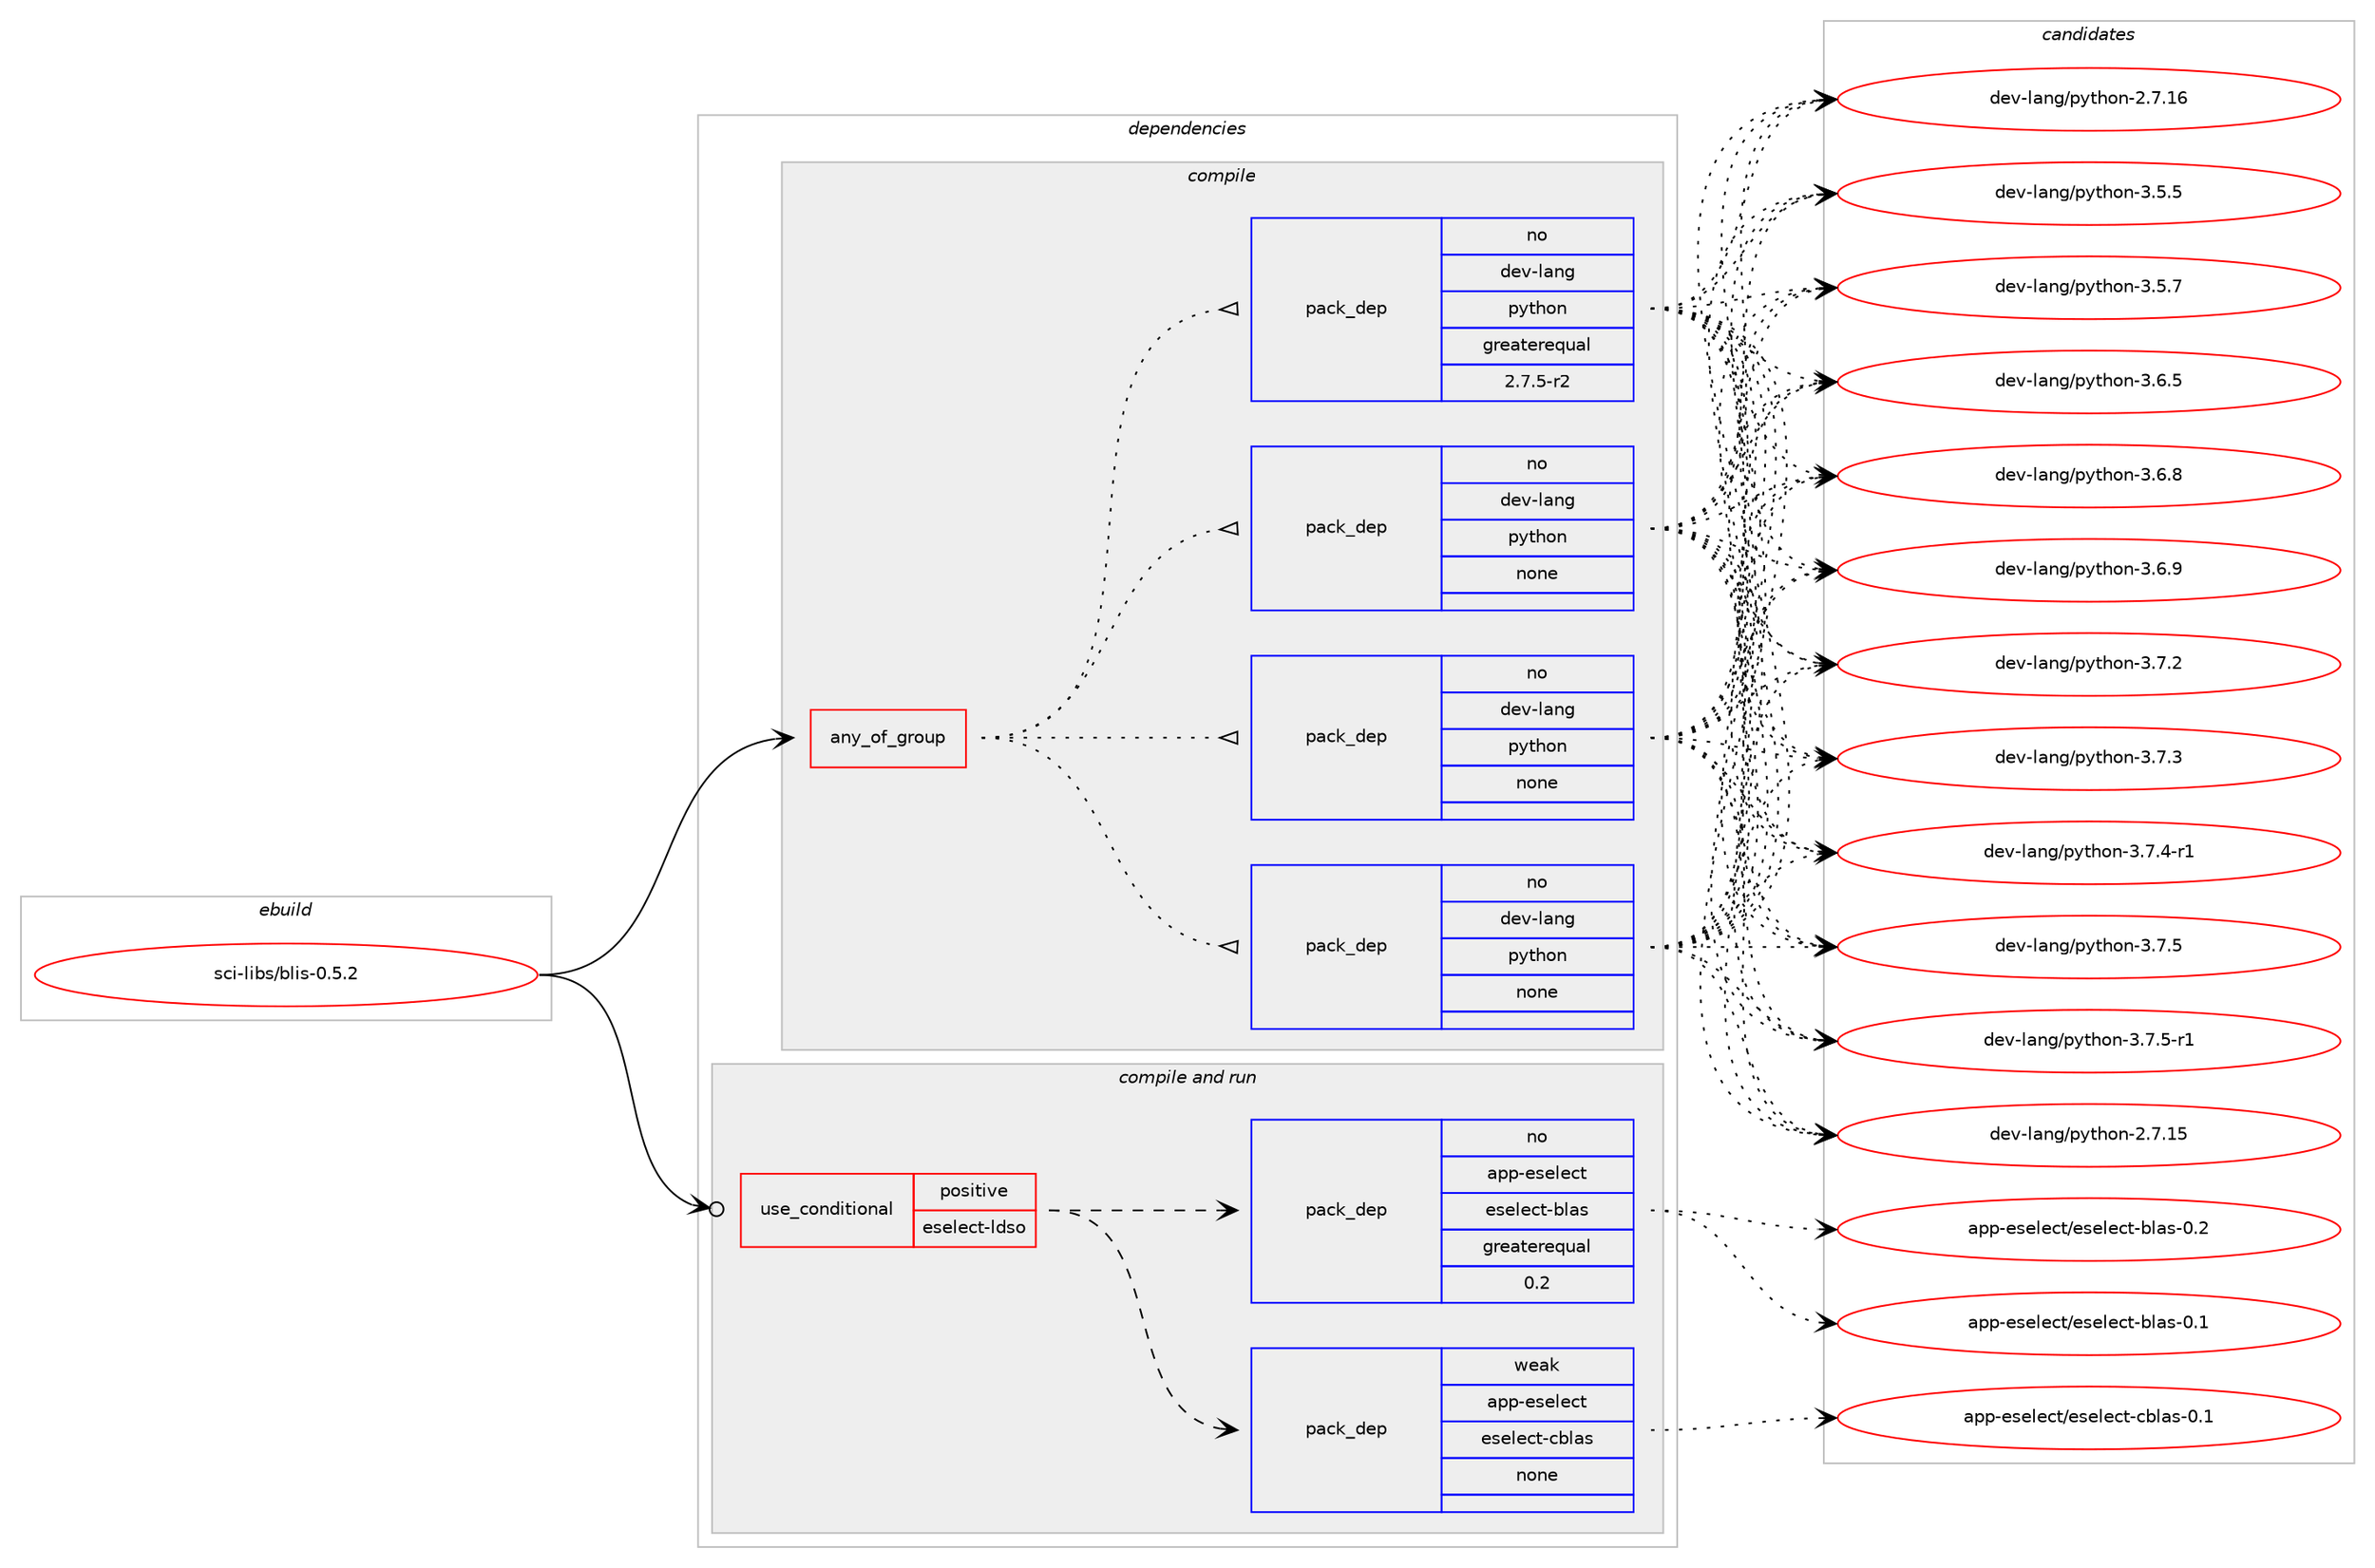 digraph prolog {

# *************
# Graph options
# *************

newrank=true;
concentrate=true;
compound=true;
graph [rankdir=LR,fontname=Helvetica,fontsize=10,ranksep=1.5];#, ranksep=2.5, nodesep=0.2];
edge  [arrowhead=vee];
node  [fontname=Helvetica,fontsize=10];

# **********
# The ebuild
# **********

subgraph cluster_leftcol {
color=gray;
rank=same;
label=<<i>ebuild</i>>;
id [label="sci-libs/blis-0.5.2", color=red, width=4, href="../sci-libs/blis-0.5.2.svg"];
}

# ****************
# The dependencies
# ****************

subgraph cluster_midcol {
color=gray;
label=<<i>dependencies</i>>;
subgraph cluster_compile {
fillcolor="#eeeeee";
style=filled;
label=<<i>compile</i>>;
subgraph any14594 {
dependency855811 [label=<<TABLE BORDER="0" CELLBORDER="1" CELLSPACING="0" CELLPADDING="4"><TR><TD CELLPADDING="10">any_of_group</TD></TR></TABLE>>, shape=none, color=red];subgraph pack632995 {
dependency855812 [label=<<TABLE BORDER="0" CELLBORDER="1" CELLSPACING="0" CELLPADDING="4" WIDTH="220"><TR><TD ROWSPAN="6" CELLPADDING="30">pack_dep</TD></TR><TR><TD WIDTH="110">no</TD></TR><TR><TD>dev-lang</TD></TR><TR><TD>python</TD></TR><TR><TD>none</TD></TR><TR><TD></TD></TR></TABLE>>, shape=none, color=blue];
}
dependency855811:e -> dependency855812:w [weight=20,style="dotted",arrowhead="oinv"];
subgraph pack632996 {
dependency855813 [label=<<TABLE BORDER="0" CELLBORDER="1" CELLSPACING="0" CELLPADDING="4" WIDTH="220"><TR><TD ROWSPAN="6" CELLPADDING="30">pack_dep</TD></TR><TR><TD WIDTH="110">no</TD></TR><TR><TD>dev-lang</TD></TR><TR><TD>python</TD></TR><TR><TD>none</TD></TR><TR><TD></TD></TR></TABLE>>, shape=none, color=blue];
}
dependency855811:e -> dependency855813:w [weight=20,style="dotted",arrowhead="oinv"];
subgraph pack632997 {
dependency855814 [label=<<TABLE BORDER="0" CELLBORDER="1" CELLSPACING="0" CELLPADDING="4" WIDTH="220"><TR><TD ROWSPAN="6" CELLPADDING="30">pack_dep</TD></TR><TR><TD WIDTH="110">no</TD></TR><TR><TD>dev-lang</TD></TR><TR><TD>python</TD></TR><TR><TD>none</TD></TR><TR><TD></TD></TR></TABLE>>, shape=none, color=blue];
}
dependency855811:e -> dependency855814:w [weight=20,style="dotted",arrowhead="oinv"];
subgraph pack632998 {
dependency855815 [label=<<TABLE BORDER="0" CELLBORDER="1" CELLSPACING="0" CELLPADDING="4" WIDTH="220"><TR><TD ROWSPAN="6" CELLPADDING="30">pack_dep</TD></TR><TR><TD WIDTH="110">no</TD></TR><TR><TD>dev-lang</TD></TR><TR><TD>python</TD></TR><TR><TD>greaterequal</TD></TR><TR><TD>2.7.5-r2</TD></TR></TABLE>>, shape=none, color=blue];
}
dependency855811:e -> dependency855815:w [weight=20,style="dotted",arrowhead="oinv"];
}
id:e -> dependency855811:w [weight=20,style="solid",arrowhead="vee"];
}
subgraph cluster_compileandrun {
fillcolor="#eeeeee";
style=filled;
label=<<i>compile and run</i>>;
subgraph cond207713 {
dependency855816 [label=<<TABLE BORDER="0" CELLBORDER="1" CELLSPACING="0" CELLPADDING="4"><TR><TD ROWSPAN="3" CELLPADDING="10">use_conditional</TD></TR><TR><TD>positive</TD></TR><TR><TD>eselect-ldso</TD></TR></TABLE>>, shape=none, color=red];
subgraph pack632999 {
dependency855817 [label=<<TABLE BORDER="0" CELLBORDER="1" CELLSPACING="0" CELLPADDING="4" WIDTH="220"><TR><TD ROWSPAN="6" CELLPADDING="30">pack_dep</TD></TR><TR><TD WIDTH="110">weak</TD></TR><TR><TD>app-eselect</TD></TR><TR><TD>eselect-cblas</TD></TR><TR><TD>none</TD></TR><TR><TD></TD></TR></TABLE>>, shape=none, color=blue];
}
dependency855816:e -> dependency855817:w [weight=20,style="dashed",arrowhead="vee"];
subgraph pack633000 {
dependency855818 [label=<<TABLE BORDER="0" CELLBORDER="1" CELLSPACING="0" CELLPADDING="4" WIDTH="220"><TR><TD ROWSPAN="6" CELLPADDING="30">pack_dep</TD></TR><TR><TD WIDTH="110">no</TD></TR><TR><TD>app-eselect</TD></TR><TR><TD>eselect-blas</TD></TR><TR><TD>greaterequal</TD></TR><TR><TD>0.2</TD></TR></TABLE>>, shape=none, color=blue];
}
dependency855816:e -> dependency855818:w [weight=20,style="dashed",arrowhead="vee"];
}
id:e -> dependency855816:w [weight=20,style="solid",arrowhead="odotvee"];
}
subgraph cluster_run {
fillcolor="#eeeeee";
style=filled;
label=<<i>run</i>>;
}
}

# **************
# The candidates
# **************

subgraph cluster_choices {
rank=same;
color=gray;
label=<<i>candidates</i>>;

subgraph choice632995 {
color=black;
nodesep=1;
choice10010111845108971101034711212111610411111045504655464953 [label="dev-lang/python-2.7.15", color=red, width=4,href="../dev-lang/python-2.7.15.svg"];
choice10010111845108971101034711212111610411111045504655464954 [label="dev-lang/python-2.7.16", color=red, width=4,href="../dev-lang/python-2.7.16.svg"];
choice100101118451089711010347112121116104111110455146534653 [label="dev-lang/python-3.5.5", color=red, width=4,href="../dev-lang/python-3.5.5.svg"];
choice100101118451089711010347112121116104111110455146534655 [label="dev-lang/python-3.5.7", color=red, width=4,href="../dev-lang/python-3.5.7.svg"];
choice100101118451089711010347112121116104111110455146544653 [label="dev-lang/python-3.6.5", color=red, width=4,href="../dev-lang/python-3.6.5.svg"];
choice100101118451089711010347112121116104111110455146544656 [label="dev-lang/python-3.6.8", color=red, width=4,href="../dev-lang/python-3.6.8.svg"];
choice100101118451089711010347112121116104111110455146544657 [label="dev-lang/python-3.6.9", color=red, width=4,href="../dev-lang/python-3.6.9.svg"];
choice100101118451089711010347112121116104111110455146554650 [label="dev-lang/python-3.7.2", color=red, width=4,href="../dev-lang/python-3.7.2.svg"];
choice100101118451089711010347112121116104111110455146554651 [label="dev-lang/python-3.7.3", color=red, width=4,href="../dev-lang/python-3.7.3.svg"];
choice1001011184510897110103471121211161041111104551465546524511449 [label="dev-lang/python-3.7.4-r1", color=red, width=4,href="../dev-lang/python-3.7.4-r1.svg"];
choice100101118451089711010347112121116104111110455146554653 [label="dev-lang/python-3.7.5", color=red, width=4,href="../dev-lang/python-3.7.5.svg"];
choice1001011184510897110103471121211161041111104551465546534511449 [label="dev-lang/python-3.7.5-r1", color=red, width=4,href="../dev-lang/python-3.7.5-r1.svg"];
dependency855812:e -> choice10010111845108971101034711212111610411111045504655464953:w [style=dotted,weight="100"];
dependency855812:e -> choice10010111845108971101034711212111610411111045504655464954:w [style=dotted,weight="100"];
dependency855812:e -> choice100101118451089711010347112121116104111110455146534653:w [style=dotted,weight="100"];
dependency855812:e -> choice100101118451089711010347112121116104111110455146534655:w [style=dotted,weight="100"];
dependency855812:e -> choice100101118451089711010347112121116104111110455146544653:w [style=dotted,weight="100"];
dependency855812:e -> choice100101118451089711010347112121116104111110455146544656:w [style=dotted,weight="100"];
dependency855812:e -> choice100101118451089711010347112121116104111110455146544657:w [style=dotted,weight="100"];
dependency855812:e -> choice100101118451089711010347112121116104111110455146554650:w [style=dotted,weight="100"];
dependency855812:e -> choice100101118451089711010347112121116104111110455146554651:w [style=dotted,weight="100"];
dependency855812:e -> choice1001011184510897110103471121211161041111104551465546524511449:w [style=dotted,weight="100"];
dependency855812:e -> choice100101118451089711010347112121116104111110455146554653:w [style=dotted,weight="100"];
dependency855812:e -> choice1001011184510897110103471121211161041111104551465546534511449:w [style=dotted,weight="100"];
}
subgraph choice632996 {
color=black;
nodesep=1;
choice10010111845108971101034711212111610411111045504655464953 [label="dev-lang/python-2.7.15", color=red, width=4,href="../dev-lang/python-2.7.15.svg"];
choice10010111845108971101034711212111610411111045504655464954 [label="dev-lang/python-2.7.16", color=red, width=4,href="../dev-lang/python-2.7.16.svg"];
choice100101118451089711010347112121116104111110455146534653 [label="dev-lang/python-3.5.5", color=red, width=4,href="../dev-lang/python-3.5.5.svg"];
choice100101118451089711010347112121116104111110455146534655 [label="dev-lang/python-3.5.7", color=red, width=4,href="../dev-lang/python-3.5.7.svg"];
choice100101118451089711010347112121116104111110455146544653 [label="dev-lang/python-3.6.5", color=red, width=4,href="../dev-lang/python-3.6.5.svg"];
choice100101118451089711010347112121116104111110455146544656 [label="dev-lang/python-3.6.8", color=red, width=4,href="../dev-lang/python-3.6.8.svg"];
choice100101118451089711010347112121116104111110455146544657 [label="dev-lang/python-3.6.9", color=red, width=4,href="../dev-lang/python-3.6.9.svg"];
choice100101118451089711010347112121116104111110455146554650 [label="dev-lang/python-3.7.2", color=red, width=4,href="../dev-lang/python-3.7.2.svg"];
choice100101118451089711010347112121116104111110455146554651 [label="dev-lang/python-3.7.3", color=red, width=4,href="../dev-lang/python-3.7.3.svg"];
choice1001011184510897110103471121211161041111104551465546524511449 [label="dev-lang/python-3.7.4-r1", color=red, width=4,href="../dev-lang/python-3.7.4-r1.svg"];
choice100101118451089711010347112121116104111110455146554653 [label="dev-lang/python-3.7.5", color=red, width=4,href="../dev-lang/python-3.7.5.svg"];
choice1001011184510897110103471121211161041111104551465546534511449 [label="dev-lang/python-3.7.5-r1", color=red, width=4,href="../dev-lang/python-3.7.5-r1.svg"];
dependency855813:e -> choice10010111845108971101034711212111610411111045504655464953:w [style=dotted,weight="100"];
dependency855813:e -> choice10010111845108971101034711212111610411111045504655464954:w [style=dotted,weight="100"];
dependency855813:e -> choice100101118451089711010347112121116104111110455146534653:w [style=dotted,weight="100"];
dependency855813:e -> choice100101118451089711010347112121116104111110455146534655:w [style=dotted,weight="100"];
dependency855813:e -> choice100101118451089711010347112121116104111110455146544653:w [style=dotted,weight="100"];
dependency855813:e -> choice100101118451089711010347112121116104111110455146544656:w [style=dotted,weight="100"];
dependency855813:e -> choice100101118451089711010347112121116104111110455146544657:w [style=dotted,weight="100"];
dependency855813:e -> choice100101118451089711010347112121116104111110455146554650:w [style=dotted,weight="100"];
dependency855813:e -> choice100101118451089711010347112121116104111110455146554651:w [style=dotted,weight="100"];
dependency855813:e -> choice1001011184510897110103471121211161041111104551465546524511449:w [style=dotted,weight="100"];
dependency855813:e -> choice100101118451089711010347112121116104111110455146554653:w [style=dotted,weight="100"];
dependency855813:e -> choice1001011184510897110103471121211161041111104551465546534511449:w [style=dotted,weight="100"];
}
subgraph choice632997 {
color=black;
nodesep=1;
choice10010111845108971101034711212111610411111045504655464953 [label="dev-lang/python-2.7.15", color=red, width=4,href="../dev-lang/python-2.7.15.svg"];
choice10010111845108971101034711212111610411111045504655464954 [label="dev-lang/python-2.7.16", color=red, width=4,href="../dev-lang/python-2.7.16.svg"];
choice100101118451089711010347112121116104111110455146534653 [label="dev-lang/python-3.5.5", color=red, width=4,href="../dev-lang/python-3.5.5.svg"];
choice100101118451089711010347112121116104111110455146534655 [label="dev-lang/python-3.5.7", color=red, width=4,href="../dev-lang/python-3.5.7.svg"];
choice100101118451089711010347112121116104111110455146544653 [label="dev-lang/python-3.6.5", color=red, width=4,href="../dev-lang/python-3.6.5.svg"];
choice100101118451089711010347112121116104111110455146544656 [label="dev-lang/python-3.6.8", color=red, width=4,href="../dev-lang/python-3.6.8.svg"];
choice100101118451089711010347112121116104111110455146544657 [label="dev-lang/python-3.6.9", color=red, width=4,href="../dev-lang/python-3.6.9.svg"];
choice100101118451089711010347112121116104111110455146554650 [label="dev-lang/python-3.7.2", color=red, width=4,href="../dev-lang/python-3.7.2.svg"];
choice100101118451089711010347112121116104111110455146554651 [label="dev-lang/python-3.7.3", color=red, width=4,href="../dev-lang/python-3.7.3.svg"];
choice1001011184510897110103471121211161041111104551465546524511449 [label="dev-lang/python-3.7.4-r1", color=red, width=4,href="../dev-lang/python-3.7.4-r1.svg"];
choice100101118451089711010347112121116104111110455146554653 [label="dev-lang/python-3.7.5", color=red, width=4,href="../dev-lang/python-3.7.5.svg"];
choice1001011184510897110103471121211161041111104551465546534511449 [label="dev-lang/python-3.7.5-r1", color=red, width=4,href="../dev-lang/python-3.7.5-r1.svg"];
dependency855814:e -> choice10010111845108971101034711212111610411111045504655464953:w [style=dotted,weight="100"];
dependency855814:e -> choice10010111845108971101034711212111610411111045504655464954:w [style=dotted,weight="100"];
dependency855814:e -> choice100101118451089711010347112121116104111110455146534653:w [style=dotted,weight="100"];
dependency855814:e -> choice100101118451089711010347112121116104111110455146534655:w [style=dotted,weight="100"];
dependency855814:e -> choice100101118451089711010347112121116104111110455146544653:w [style=dotted,weight="100"];
dependency855814:e -> choice100101118451089711010347112121116104111110455146544656:w [style=dotted,weight="100"];
dependency855814:e -> choice100101118451089711010347112121116104111110455146544657:w [style=dotted,weight="100"];
dependency855814:e -> choice100101118451089711010347112121116104111110455146554650:w [style=dotted,weight="100"];
dependency855814:e -> choice100101118451089711010347112121116104111110455146554651:w [style=dotted,weight="100"];
dependency855814:e -> choice1001011184510897110103471121211161041111104551465546524511449:w [style=dotted,weight="100"];
dependency855814:e -> choice100101118451089711010347112121116104111110455146554653:w [style=dotted,weight="100"];
dependency855814:e -> choice1001011184510897110103471121211161041111104551465546534511449:w [style=dotted,weight="100"];
}
subgraph choice632998 {
color=black;
nodesep=1;
choice10010111845108971101034711212111610411111045504655464953 [label="dev-lang/python-2.7.15", color=red, width=4,href="../dev-lang/python-2.7.15.svg"];
choice10010111845108971101034711212111610411111045504655464954 [label="dev-lang/python-2.7.16", color=red, width=4,href="../dev-lang/python-2.7.16.svg"];
choice100101118451089711010347112121116104111110455146534653 [label="dev-lang/python-3.5.5", color=red, width=4,href="../dev-lang/python-3.5.5.svg"];
choice100101118451089711010347112121116104111110455146534655 [label="dev-lang/python-3.5.7", color=red, width=4,href="../dev-lang/python-3.5.7.svg"];
choice100101118451089711010347112121116104111110455146544653 [label="dev-lang/python-3.6.5", color=red, width=4,href="../dev-lang/python-3.6.5.svg"];
choice100101118451089711010347112121116104111110455146544656 [label="dev-lang/python-3.6.8", color=red, width=4,href="../dev-lang/python-3.6.8.svg"];
choice100101118451089711010347112121116104111110455146544657 [label="dev-lang/python-3.6.9", color=red, width=4,href="../dev-lang/python-3.6.9.svg"];
choice100101118451089711010347112121116104111110455146554650 [label="dev-lang/python-3.7.2", color=red, width=4,href="../dev-lang/python-3.7.2.svg"];
choice100101118451089711010347112121116104111110455146554651 [label="dev-lang/python-3.7.3", color=red, width=4,href="../dev-lang/python-3.7.3.svg"];
choice1001011184510897110103471121211161041111104551465546524511449 [label="dev-lang/python-3.7.4-r1", color=red, width=4,href="../dev-lang/python-3.7.4-r1.svg"];
choice100101118451089711010347112121116104111110455146554653 [label="dev-lang/python-3.7.5", color=red, width=4,href="../dev-lang/python-3.7.5.svg"];
choice1001011184510897110103471121211161041111104551465546534511449 [label="dev-lang/python-3.7.5-r1", color=red, width=4,href="../dev-lang/python-3.7.5-r1.svg"];
dependency855815:e -> choice10010111845108971101034711212111610411111045504655464953:w [style=dotted,weight="100"];
dependency855815:e -> choice10010111845108971101034711212111610411111045504655464954:w [style=dotted,weight="100"];
dependency855815:e -> choice100101118451089711010347112121116104111110455146534653:w [style=dotted,weight="100"];
dependency855815:e -> choice100101118451089711010347112121116104111110455146534655:w [style=dotted,weight="100"];
dependency855815:e -> choice100101118451089711010347112121116104111110455146544653:w [style=dotted,weight="100"];
dependency855815:e -> choice100101118451089711010347112121116104111110455146544656:w [style=dotted,weight="100"];
dependency855815:e -> choice100101118451089711010347112121116104111110455146544657:w [style=dotted,weight="100"];
dependency855815:e -> choice100101118451089711010347112121116104111110455146554650:w [style=dotted,weight="100"];
dependency855815:e -> choice100101118451089711010347112121116104111110455146554651:w [style=dotted,weight="100"];
dependency855815:e -> choice1001011184510897110103471121211161041111104551465546524511449:w [style=dotted,weight="100"];
dependency855815:e -> choice100101118451089711010347112121116104111110455146554653:w [style=dotted,weight="100"];
dependency855815:e -> choice1001011184510897110103471121211161041111104551465546534511449:w [style=dotted,weight="100"];
}
subgraph choice632999 {
color=black;
nodesep=1;
choice97112112451011151011081019911647101115101108101991164599981089711545484649 [label="app-eselect/eselect-cblas-0.1", color=red, width=4,href="../app-eselect/eselect-cblas-0.1.svg"];
dependency855817:e -> choice97112112451011151011081019911647101115101108101991164599981089711545484649:w [style=dotted,weight="100"];
}
subgraph choice633000 {
color=black;
nodesep=1;
choice971121124510111510110810199116471011151011081019911645981089711545484649 [label="app-eselect/eselect-blas-0.1", color=red, width=4,href="../app-eselect/eselect-blas-0.1.svg"];
choice971121124510111510110810199116471011151011081019911645981089711545484650 [label="app-eselect/eselect-blas-0.2", color=red, width=4,href="../app-eselect/eselect-blas-0.2.svg"];
dependency855818:e -> choice971121124510111510110810199116471011151011081019911645981089711545484649:w [style=dotted,weight="100"];
dependency855818:e -> choice971121124510111510110810199116471011151011081019911645981089711545484650:w [style=dotted,weight="100"];
}
}

}
